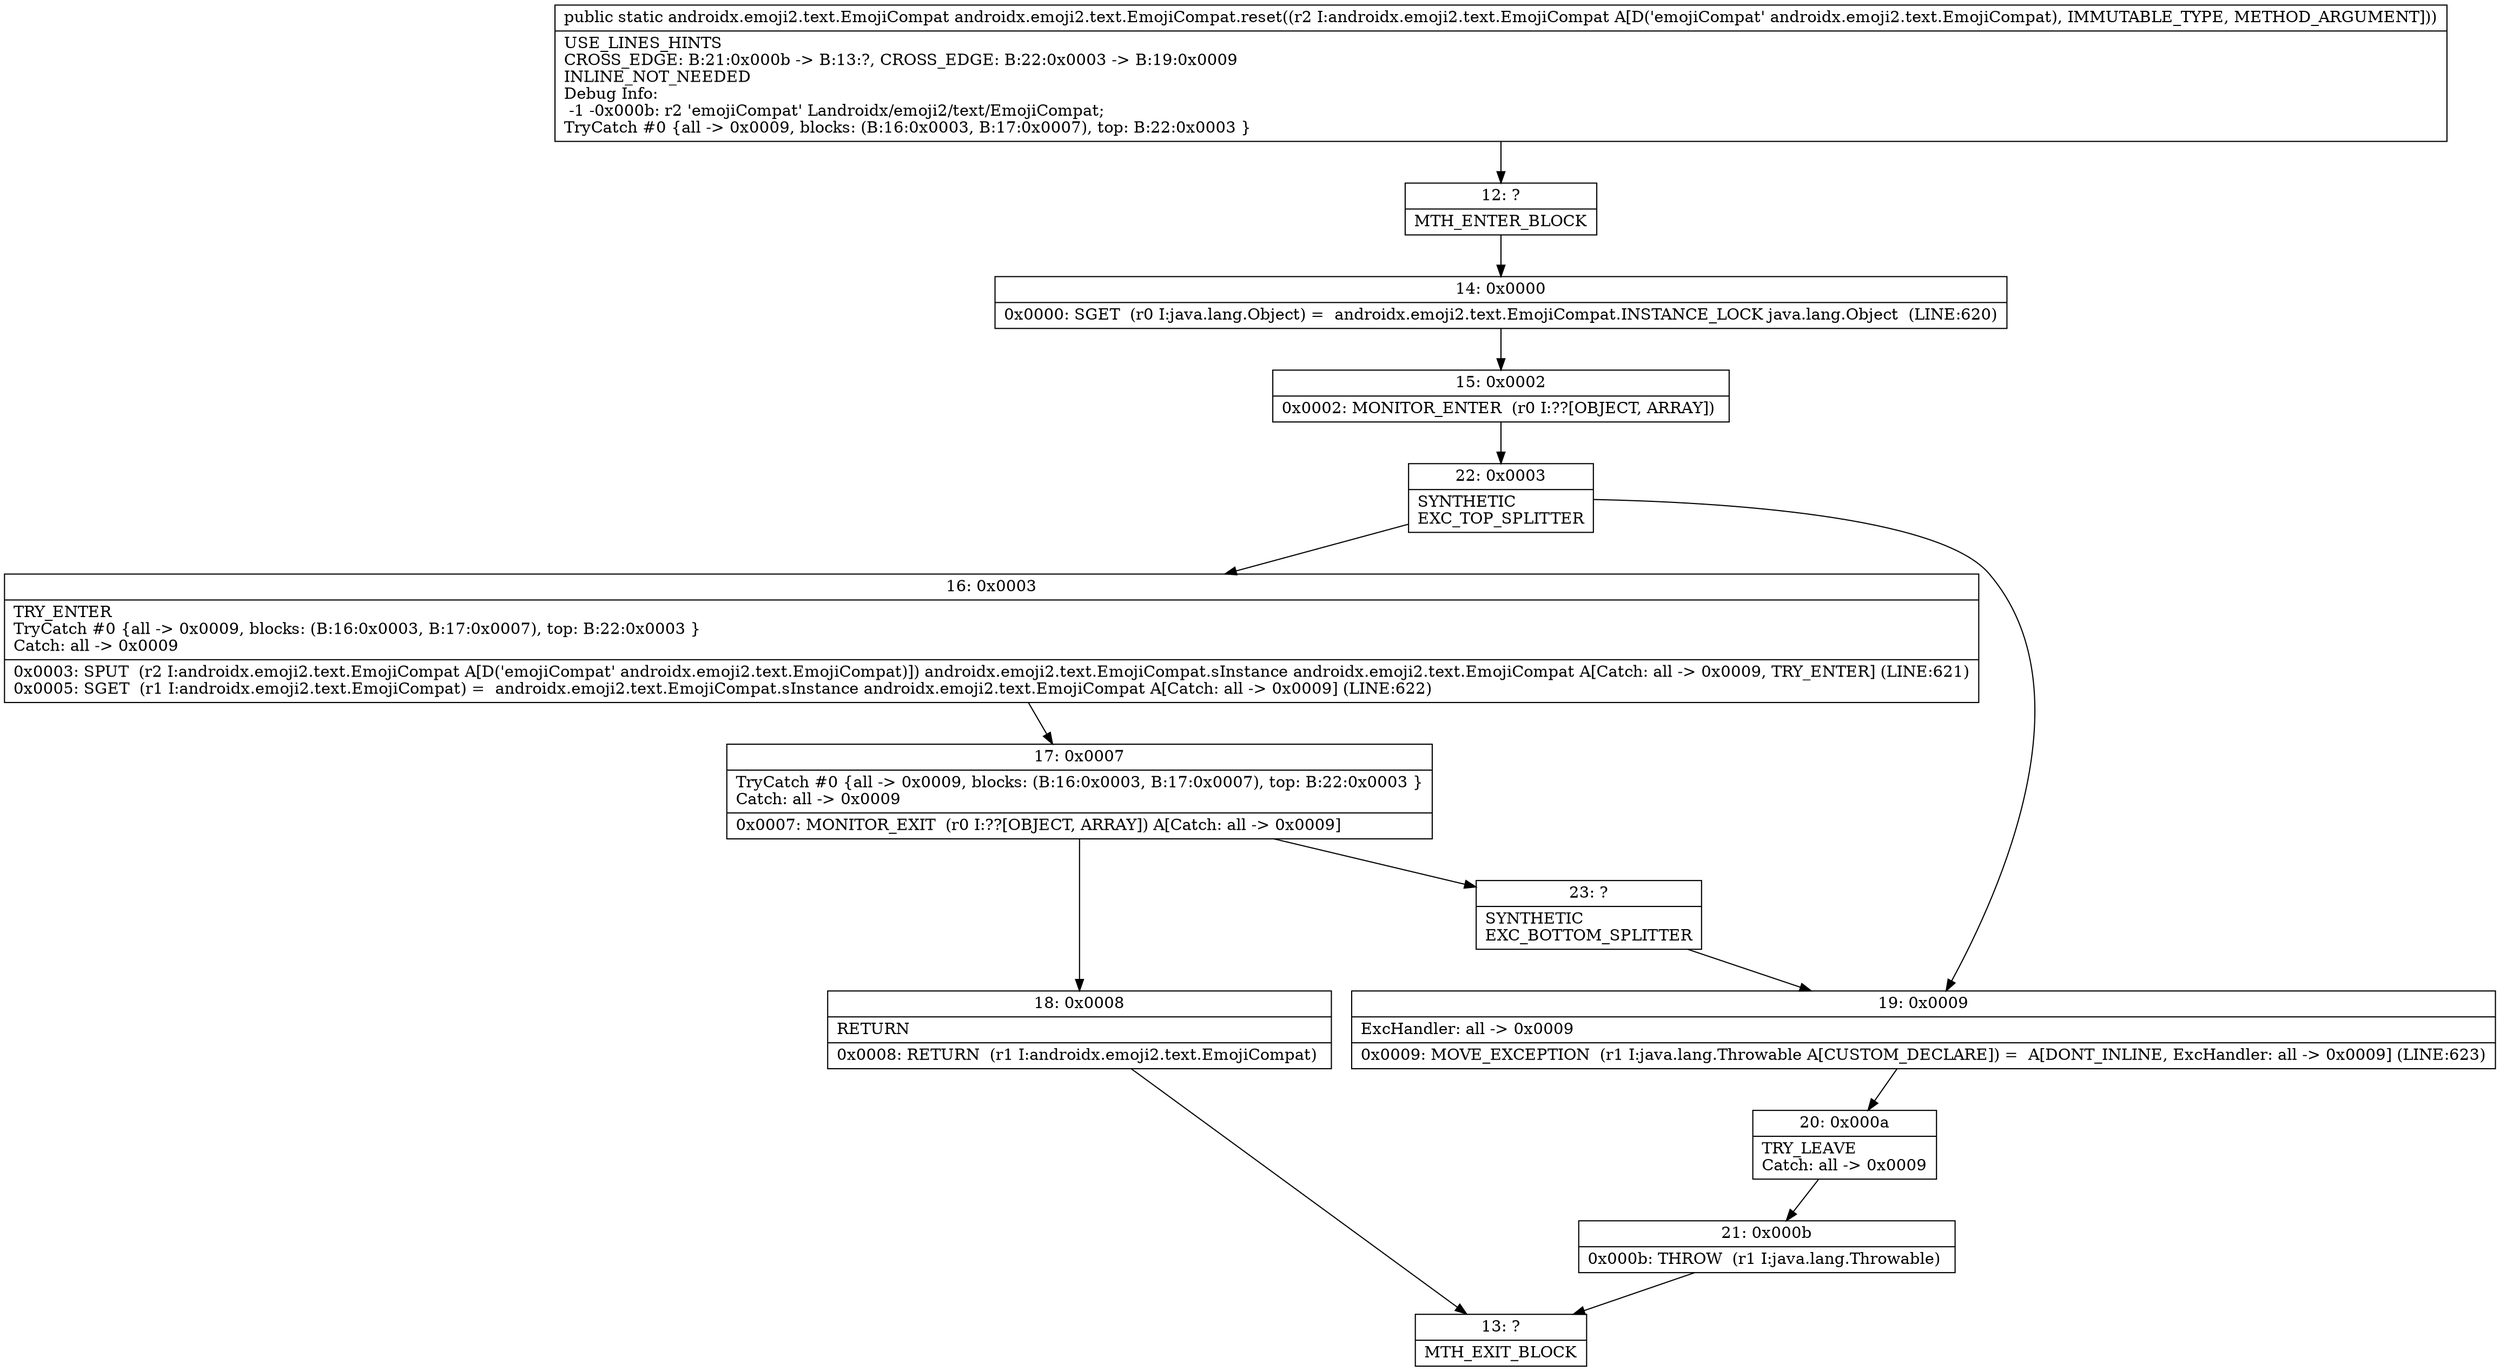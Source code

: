 digraph "CFG forandroidx.emoji2.text.EmojiCompat.reset(Landroidx\/emoji2\/text\/EmojiCompat;)Landroidx\/emoji2\/text\/EmojiCompat;" {
Node_12 [shape=record,label="{12\:\ ?|MTH_ENTER_BLOCK\l}"];
Node_14 [shape=record,label="{14\:\ 0x0000|0x0000: SGET  (r0 I:java.lang.Object) =  androidx.emoji2.text.EmojiCompat.INSTANCE_LOCK java.lang.Object  (LINE:620)\l}"];
Node_15 [shape=record,label="{15\:\ 0x0002|0x0002: MONITOR_ENTER  (r0 I:??[OBJECT, ARRAY]) \l}"];
Node_22 [shape=record,label="{22\:\ 0x0003|SYNTHETIC\lEXC_TOP_SPLITTER\l}"];
Node_16 [shape=record,label="{16\:\ 0x0003|TRY_ENTER\lTryCatch #0 \{all \-\> 0x0009, blocks: (B:16:0x0003, B:17:0x0007), top: B:22:0x0003 \}\lCatch: all \-\> 0x0009\l|0x0003: SPUT  (r2 I:androidx.emoji2.text.EmojiCompat A[D('emojiCompat' androidx.emoji2.text.EmojiCompat)]) androidx.emoji2.text.EmojiCompat.sInstance androidx.emoji2.text.EmojiCompat A[Catch: all \-\> 0x0009, TRY_ENTER] (LINE:621)\l0x0005: SGET  (r1 I:androidx.emoji2.text.EmojiCompat) =  androidx.emoji2.text.EmojiCompat.sInstance androidx.emoji2.text.EmojiCompat A[Catch: all \-\> 0x0009] (LINE:622)\l}"];
Node_17 [shape=record,label="{17\:\ 0x0007|TryCatch #0 \{all \-\> 0x0009, blocks: (B:16:0x0003, B:17:0x0007), top: B:22:0x0003 \}\lCatch: all \-\> 0x0009\l|0x0007: MONITOR_EXIT  (r0 I:??[OBJECT, ARRAY]) A[Catch: all \-\> 0x0009]\l}"];
Node_18 [shape=record,label="{18\:\ 0x0008|RETURN\l|0x0008: RETURN  (r1 I:androidx.emoji2.text.EmojiCompat) \l}"];
Node_13 [shape=record,label="{13\:\ ?|MTH_EXIT_BLOCK\l}"];
Node_23 [shape=record,label="{23\:\ ?|SYNTHETIC\lEXC_BOTTOM_SPLITTER\l}"];
Node_19 [shape=record,label="{19\:\ 0x0009|ExcHandler: all \-\> 0x0009\l|0x0009: MOVE_EXCEPTION  (r1 I:java.lang.Throwable A[CUSTOM_DECLARE]) =  A[DONT_INLINE, ExcHandler: all \-\> 0x0009] (LINE:623)\l}"];
Node_20 [shape=record,label="{20\:\ 0x000a|TRY_LEAVE\lCatch: all \-\> 0x0009\l}"];
Node_21 [shape=record,label="{21\:\ 0x000b|0x000b: THROW  (r1 I:java.lang.Throwable) \l}"];
MethodNode[shape=record,label="{public static androidx.emoji2.text.EmojiCompat androidx.emoji2.text.EmojiCompat.reset((r2 I:androidx.emoji2.text.EmojiCompat A[D('emojiCompat' androidx.emoji2.text.EmojiCompat), IMMUTABLE_TYPE, METHOD_ARGUMENT]))  | USE_LINES_HINTS\lCROSS_EDGE: B:21:0x000b \-\> B:13:?, CROSS_EDGE: B:22:0x0003 \-\> B:19:0x0009\lINLINE_NOT_NEEDED\lDebug Info:\l  \-1 \-0x000b: r2 'emojiCompat' Landroidx\/emoji2\/text\/EmojiCompat;\lTryCatch #0 \{all \-\> 0x0009, blocks: (B:16:0x0003, B:17:0x0007), top: B:22:0x0003 \}\l}"];
MethodNode -> Node_12;Node_12 -> Node_14;
Node_14 -> Node_15;
Node_15 -> Node_22;
Node_22 -> Node_16;
Node_22 -> Node_19;
Node_16 -> Node_17;
Node_17 -> Node_18;
Node_17 -> Node_23;
Node_18 -> Node_13;
Node_23 -> Node_19;
Node_19 -> Node_20;
Node_20 -> Node_21;
Node_21 -> Node_13;
}

